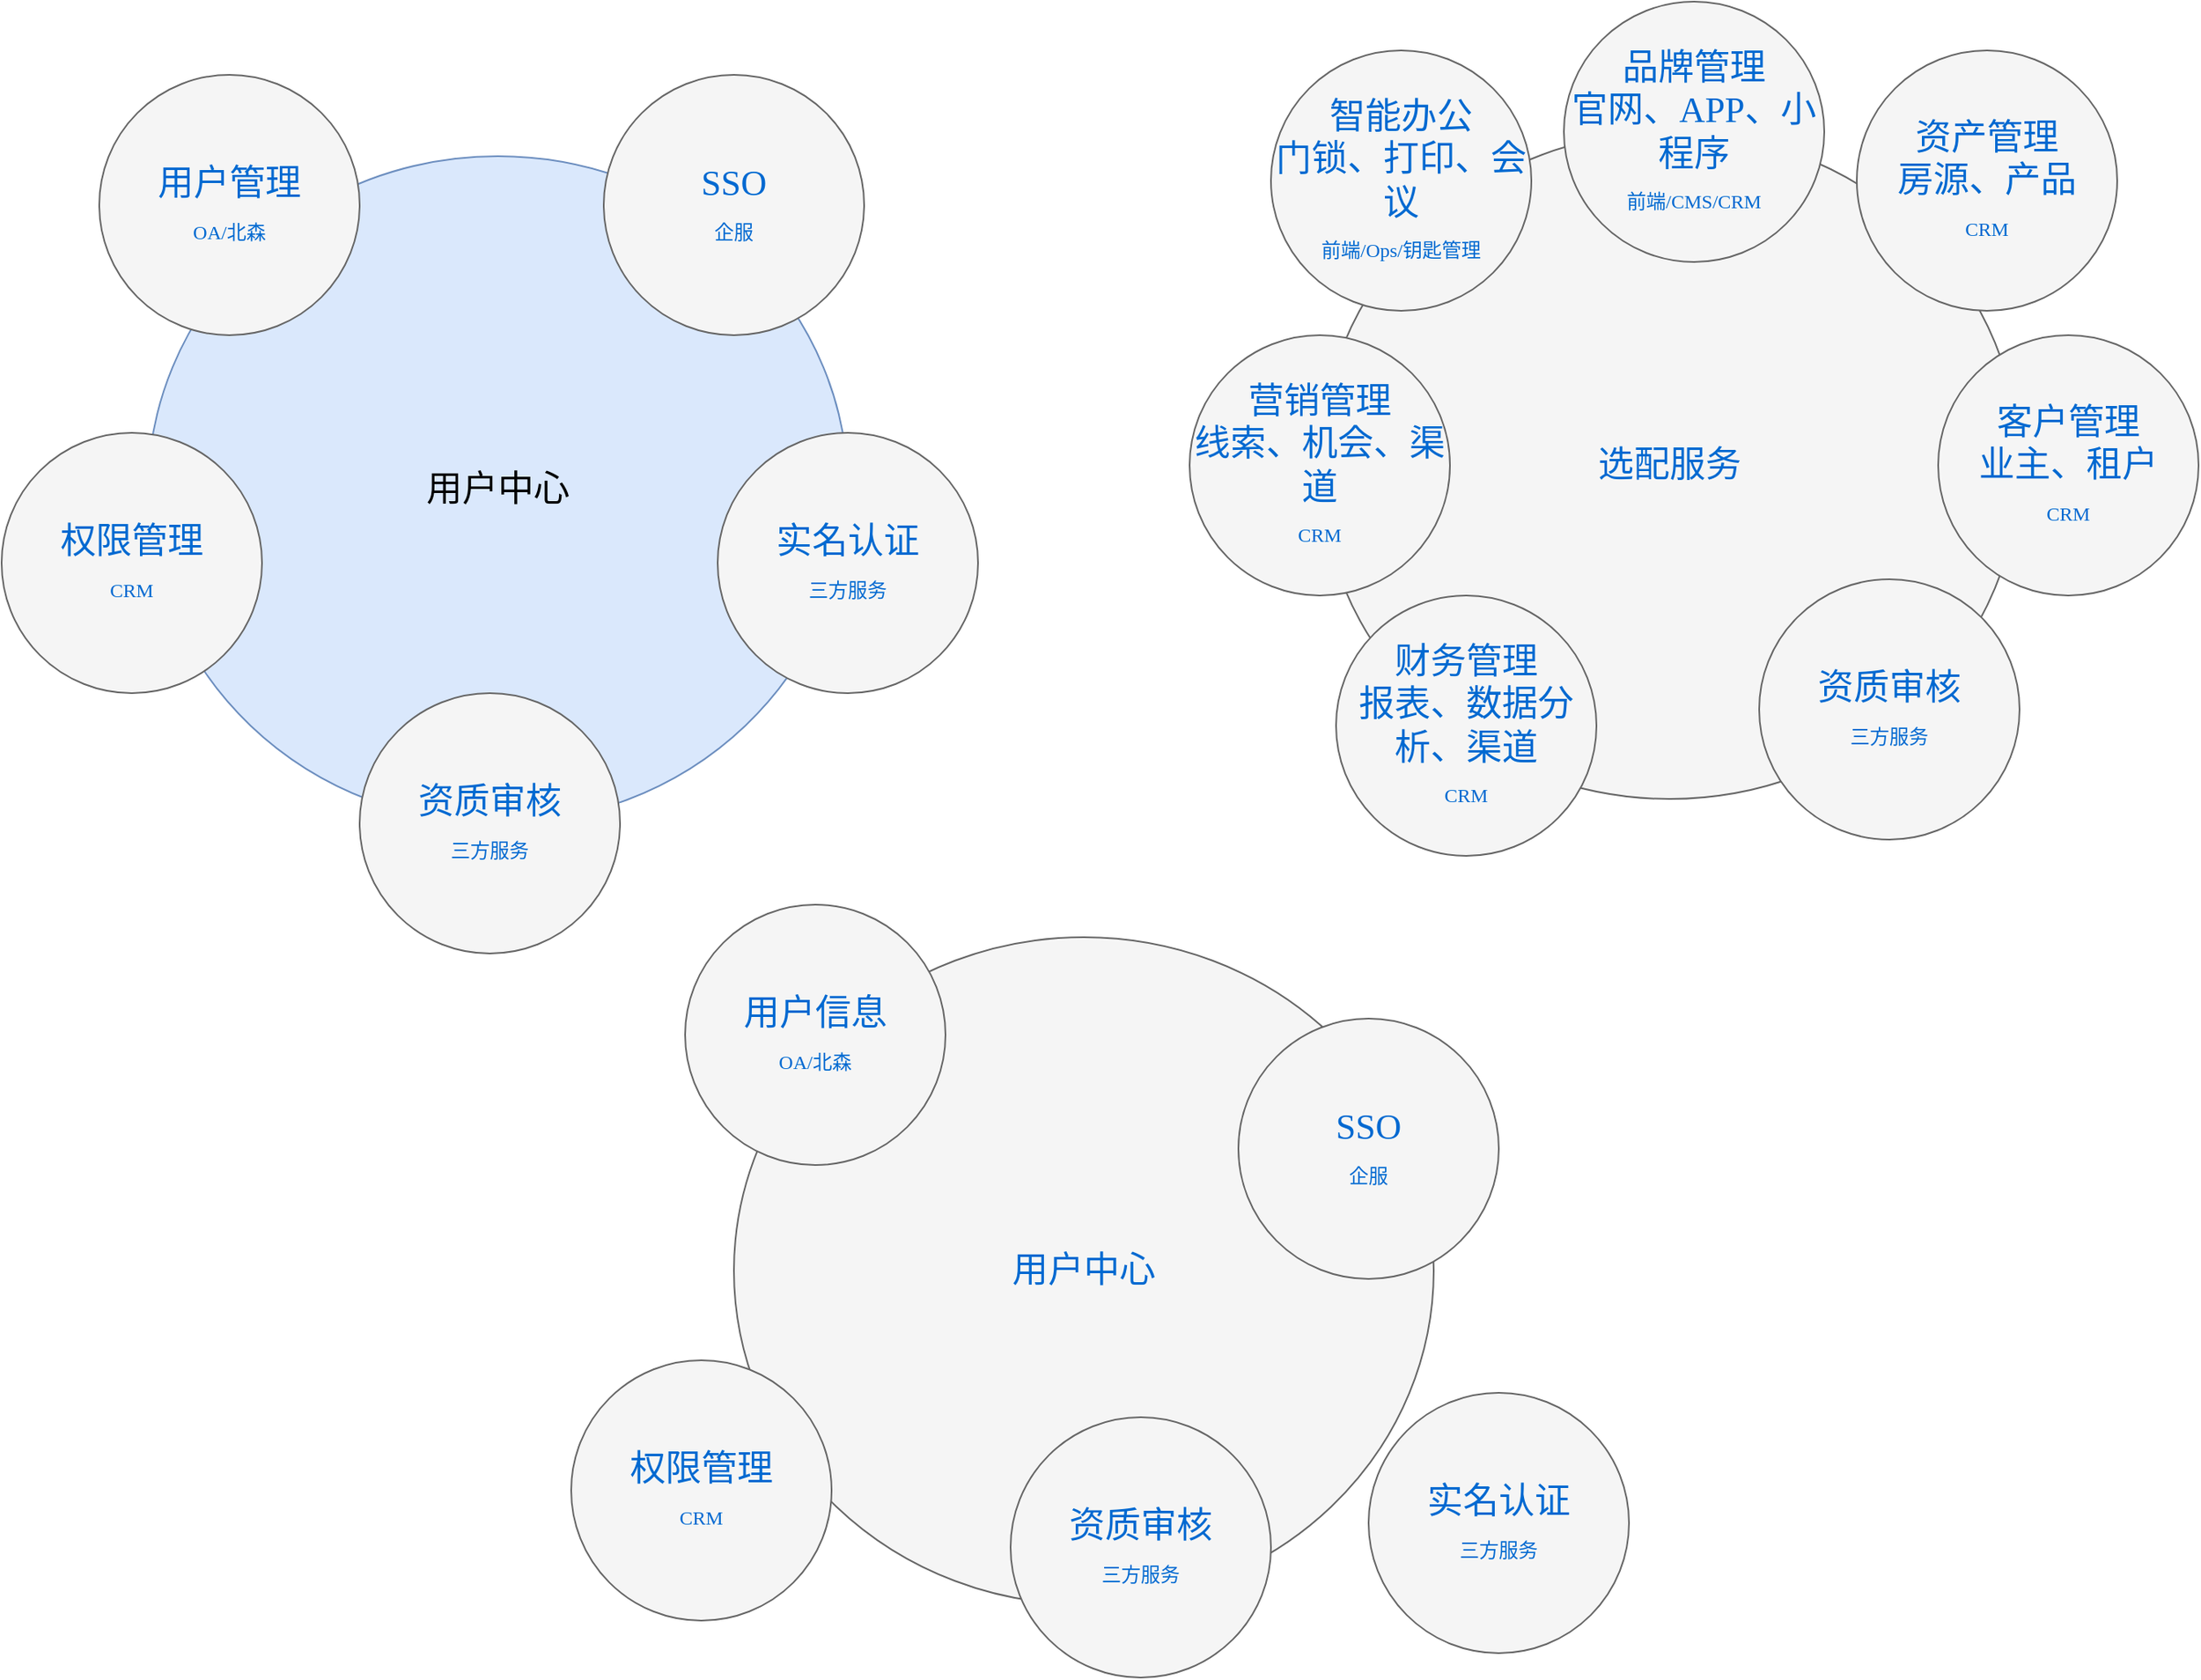 <mxfile version="12.2.0" type="github" pages="1">
  <diagram name="Page-1" id="dd472eb7-4b8b-5cd9-a60b-b15522922e76">
    <mxGraphModel dx="1172" dy="695" grid="1" gridSize="10" guides="1" tooltips="1" connect="1" arrows="1" fold="1" page="1" pageScale="1" pageWidth="1100" pageHeight="850" background="#ffffff" math="0" shadow="0">
      <root>
        <mxCell id="0"/>
        <mxCell id="1" parent="0"/>
        <mxCell id="374e34682ed331ee-1" value="用户中心" style="ellipse;whiteSpace=wrap;html=1;rounded=0;shadow=0;dashed=0;comic=0;fontFamily=Verdana;fontSize=22;fillColor=#dae8fc;strokeColor=#6c8ebf;" parent="1" vertex="1">
          <mxGeometry x="330" y="170" width="430" height="410" as="geometry"/>
        </mxCell>
        <mxCell id="45236fa5f4b8e91a-1" value="用户管理&lt;br&gt;&lt;font style=&quot;font-size: 12px&quot;&gt;OA/北森&lt;/font&gt;" style="ellipse;whiteSpace=wrap;html=1;rounded=0;shadow=0;dashed=0;comic=0;fontFamily=Verdana;fontSize=22;fontColor=#0069D1;fillColor=#f5f5f5;strokeColor=#666666;" parent="1" vertex="1">
          <mxGeometry x="300" y="120" width="160" height="160" as="geometry"/>
        </mxCell>
        <mxCell id="45236fa5f4b8e91a-2" value="权限管理&lt;br&gt;&lt;font style=&quot;font-size: 12px&quot;&gt;CRM&lt;/font&gt;" style="ellipse;whiteSpace=wrap;html=1;rounded=0;shadow=0;dashed=0;comic=0;fontFamily=Verdana;fontSize=22;fontColor=#0069D1;fillColor=#f5f5f5;strokeColor=#666666;" parent="1" vertex="1">
          <mxGeometry x="240" y="340" width="160" height="160" as="geometry"/>
        </mxCell>
        <mxCell id="45236fa5f4b8e91a-3" value="实名认证&lt;br&gt;&lt;font style=&quot;font-size: 12px&quot;&gt;三方服务&lt;/font&gt;" style="ellipse;whiteSpace=wrap;html=1;rounded=0;shadow=0;dashed=0;comic=0;fontFamily=Verdana;fontSize=22;fontColor=#0069D1;fillColor=#f5f5f5;strokeColor=#666666;" parent="1" vertex="1">
          <mxGeometry x="680" y="340" width="160" height="160" as="geometry"/>
        </mxCell>
        <mxCell id="45236fa5f4b8e91a-6" value="SSO&lt;br&gt;&lt;font style=&quot;font-size: 12px&quot;&gt;企服&lt;/font&gt;" style="ellipse;whiteSpace=wrap;html=1;rounded=0;shadow=0;dashed=0;comic=0;fontFamily=Verdana;fontSize=22;fontColor=#0069D1;fillColor=#f5f5f5;strokeColor=#666666;" parent="1" vertex="1">
          <mxGeometry x="610" y="120" width="160" height="160" as="geometry"/>
        </mxCell>
        <mxCell id="45236fa5f4b8e91a-7" value="资质审核&lt;br&gt;&lt;span style=&quot;font-size: 12px&quot;&gt;三方服务&lt;/span&gt;" style="ellipse;whiteSpace=wrap;html=1;rounded=0;shadow=0;dashed=0;comic=0;fontFamily=Verdana;fontSize=22;fontColor=#0069D1;fillColor=#f5f5f5;strokeColor=#666666;" parent="1" vertex="1">
          <mxGeometry x="460" y="500" width="160" height="160" as="geometry"/>
        </mxCell>
        <mxCell id="YmSXFMbT3fj_6tVcl6kP-1" value="选配服务" style="ellipse;whiteSpace=wrap;html=1;rounded=0;shadow=0;dashed=0;comic=0;fontFamily=Verdana;fontSize=22;fontColor=#0069D1;fillColor=#f5f5f5;strokeColor=#666666;" vertex="1" parent="1">
          <mxGeometry x="1050" y="155" width="430" height="410" as="geometry"/>
        </mxCell>
        <mxCell id="YmSXFMbT3fj_6tVcl6kP-2" value="智能办公&lt;br&gt;门锁、打印、会议&lt;br&gt;&lt;span style=&quot;font-size: 12px&quot;&gt;前端/Ops/钥匙管理&lt;/span&gt;" style="ellipse;whiteSpace=wrap;html=1;rounded=0;shadow=0;dashed=0;comic=0;fontFamily=Verdana;fontSize=22;fontColor=#0069D1;fillColor=#f5f5f5;strokeColor=#666666;" vertex="1" parent="1">
          <mxGeometry x="1020" y="105" width="160" height="160" as="geometry"/>
        </mxCell>
        <mxCell id="YmSXFMbT3fj_6tVcl6kP-3" value="营销管理&lt;br&gt;线索、机会、渠道&lt;br&gt;&lt;font style=&quot;font-size: 12px&quot;&gt;CRM&lt;/font&gt;" style="ellipse;whiteSpace=wrap;html=1;rounded=0;shadow=0;dashed=0;comic=0;fontFamily=Verdana;fontSize=22;fontColor=#0069D1;fillColor=#f5f5f5;strokeColor=#666666;" vertex="1" parent="1">
          <mxGeometry x="970" y="280" width="160" height="160" as="geometry"/>
        </mxCell>
        <mxCell id="YmSXFMbT3fj_6tVcl6kP-4" value="资产管理&lt;br&gt;房源、产品&lt;br&gt;&lt;span style=&quot;font-size: 12px&quot;&gt;CRM&lt;/span&gt;" style="ellipse;whiteSpace=wrap;html=1;rounded=0;shadow=0;dashed=0;comic=0;fontFamily=Verdana;fontSize=22;fontColor=#0069D1;fillColor=#f5f5f5;strokeColor=#666666;" vertex="1" parent="1">
          <mxGeometry x="1380" y="105" width="160" height="160" as="geometry"/>
        </mxCell>
        <mxCell id="YmSXFMbT3fj_6tVcl6kP-5" value="品牌管理&lt;br&gt;官网、APP、小程序&lt;br&gt;&lt;font style=&quot;font-size: 12px&quot;&gt;前端/CMS/CRM&lt;/font&gt;" style="ellipse;whiteSpace=wrap;html=1;rounded=0;shadow=0;dashed=0;comic=0;fontFamily=Verdana;fontSize=22;fontColor=#0069D1;fillColor=#f5f5f5;strokeColor=#666666;" vertex="1" parent="1">
          <mxGeometry x="1200" y="75" width="160" height="160" as="geometry"/>
        </mxCell>
        <mxCell id="YmSXFMbT3fj_6tVcl6kP-6" value="资质审核&lt;br&gt;&lt;span style=&quot;font-size: 12px&quot;&gt;三方服务&lt;/span&gt;" style="ellipse;whiteSpace=wrap;html=1;rounded=0;shadow=0;dashed=0;comic=0;fontFamily=Verdana;fontSize=22;fontColor=#0069D1;fillColor=#f5f5f5;strokeColor=#666666;" vertex="1" parent="1">
          <mxGeometry x="1320" y="430" width="160" height="160" as="geometry"/>
        </mxCell>
        <mxCell id="YmSXFMbT3fj_6tVcl6kP-7" value="用户中心" style="ellipse;whiteSpace=wrap;html=1;rounded=0;shadow=0;dashed=0;comic=0;fontFamily=Verdana;fontSize=22;fontColor=#0069D1;fillColor=#f5f5f5;strokeColor=#666666;" vertex="1" parent="1">
          <mxGeometry x="690" y="650" width="430" height="410" as="geometry"/>
        </mxCell>
        <mxCell id="YmSXFMbT3fj_6tVcl6kP-8" value="用户信息&lt;br&gt;&lt;font style=&quot;font-size: 12px&quot;&gt;OA/北森&lt;/font&gt;" style="ellipse;whiteSpace=wrap;html=1;rounded=0;shadow=0;dashed=0;comic=0;fontFamily=Verdana;fontSize=22;fontColor=#0069D1;fillColor=#f5f5f5;strokeColor=#666666;" vertex="1" parent="1">
          <mxGeometry x="660" y="630" width="160" height="160" as="geometry"/>
        </mxCell>
        <mxCell id="YmSXFMbT3fj_6tVcl6kP-9" value="权限管理&lt;br&gt;&lt;font style=&quot;font-size: 12px&quot;&gt;CRM&lt;/font&gt;" style="ellipse;whiteSpace=wrap;html=1;rounded=0;shadow=0;dashed=0;comic=0;fontFamily=Verdana;fontSize=22;fontColor=#0069D1;fillColor=#f5f5f5;strokeColor=#666666;" vertex="1" parent="1">
          <mxGeometry x="590" y="910" width="160" height="160" as="geometry"/>
        </mxCell>
        <mxCell id="YmSXFMbT3fj_6tVcl6kP-10" value="实名认证&lt;br&gt;&lt;font style=&quot;font-size: 12px&quot;&gt;三方服务&lt;/font&gt;" style="ellipse;whiteSpace=wrap;html=1;rounded=0;shadow=0;dashed=0;comic=0;fontFamily=Verdana;fontSize=22;fontColor=#0069D1;fillColor=#f5f5f5;strokeColor=#666666;" vertex="1" parent="1">
          <mxGeometry x="1080" y="930" width="160" height="160" as="geometry"/>
        </mxCell>
        <mxCell id="YmSXFMbT3fj_6tVcl6kP-11" value="SSO&lt;br&gt;&lt;font style=&quot;font-size: 12px&quot;&gt;企服&lt;/font&gt;" style="ellipse;whiteSpace=wrap;html=1;rounded=0;shadow=0;dashed=0;comic=0;fontFamily=Verdana;fontSize=22;fontColor=#0069D1;fillColor=#f5f5f5;strokeColor=#666666;" vertex="1" parent="1">
          <mxGeometry x="1000" y="700" width="160" height="160" as="geometry"/>
        </mxCell>
        <mxCell id="YmSXFMbT3fj_6tVcl6kP-12" value="资质审核&lt;br&gt;&lt;span style=&quot;font-size: 12px&quot;&gt;三方服务&lt;/span&gt;" style="ellipse;whiteSpace=wrap;html=1;rounded=0;shadow=0;dashed=0;comic=0;fontFamily=Verdana;fontSize=22;fontColor=#0069D1;fillColor=#f5f5f5;strokeColor=#666666;" vertex="1" parent="1">
          <mxGeometry x="860" y="945" width="160" height="160" as="geometry"/>
        </mxCell>
        <mxCell id="YmSXFMbT3fj_6tVcl6kP-14" value="客户管理&lt;br&gt;业主、租户&lt;br&gt;&lt;span style=&quot;font-size: 12px&quot;&gt;CRM&lt;/span&gt;" style="ellipse;whiteSpace=wrap;html=1;rounded=0;shadow=0;dashed=0;comic=0;fontFamily=Verdana;fontSize=22;fontColor=#0069D1;fillColor=#f5f5f5;strokeColor=#666666;" vertex="1" parent="1">
          <mxGeometry x="1430" y="280" width="160" height="160" as="geometry"/>
        </mxCell>
        <mxCell id="YmSXFMbT3fj_6tVcl6kP-15" value="财务管理&lt;br&gt;报表、数据分析、渠道&lt;br&gt;&lt;font style=&quot;font-size: 12px&quot;&gt;CRM&lt;/font&gt;" style="ellipse;whiteSpace=wrap;html=1;rounded=0;shadow=0;dashed=0;comic=0;fontFamily=Verdana;fontSize=22;fontColor=#0069D1;fillColor=#f5f5f5;strokeColor=#666666;" vertex="1" parent="1">
          <mxGeometry x="1060" y="440" width="160" height="160" as="geometry"/>
        </mxCell>
      </root>
    </mxGraphModel>
  </diagram>
</mxfile>
